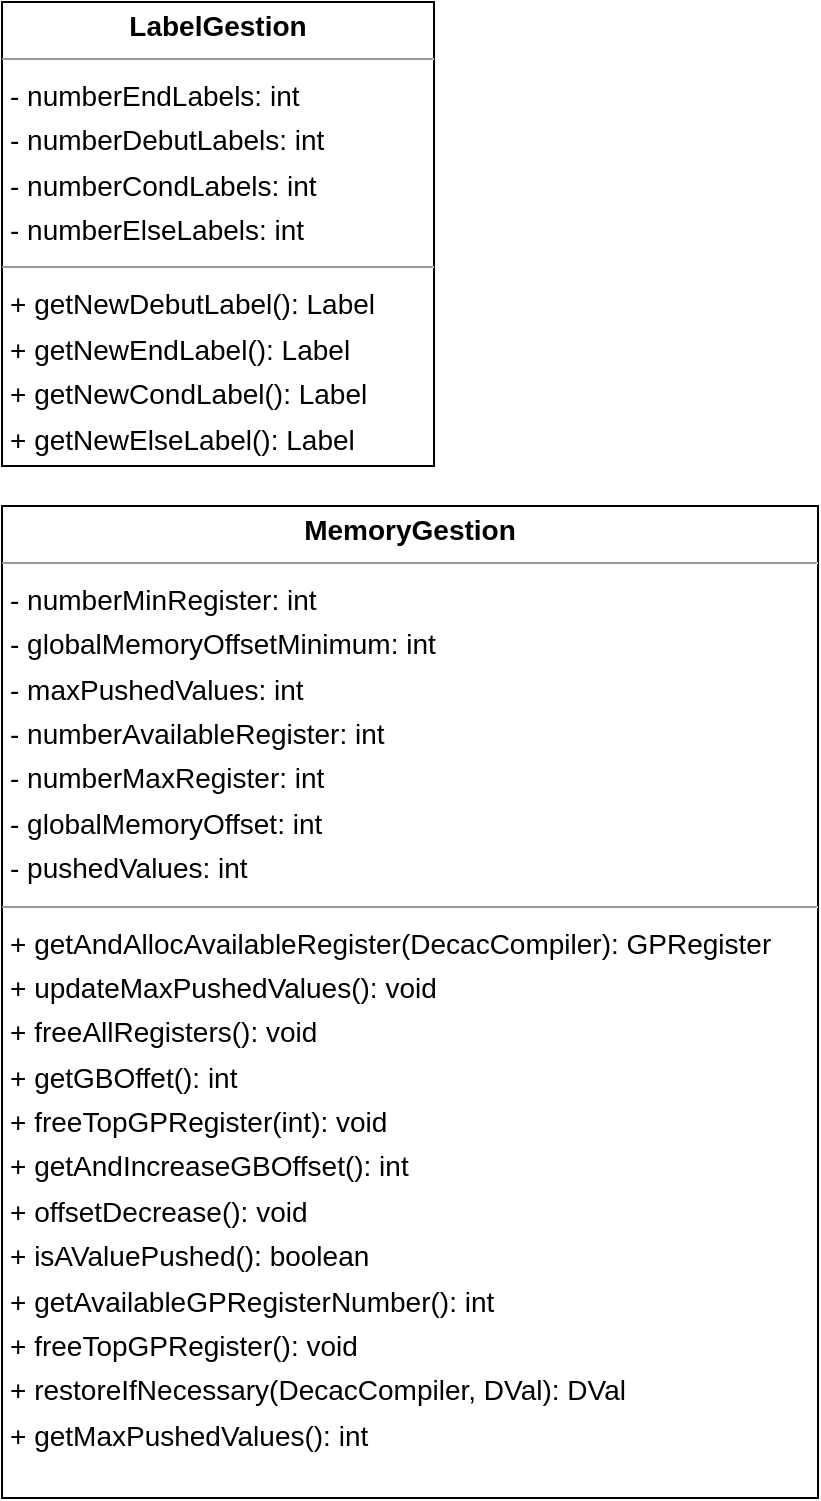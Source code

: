 <mxGraphModel dx="0" dy="0" grid="1" gridSize="10" guides="1" tooltips="1" connect="1" arrows="1" fold="1" page="0" pageScale="1" background="none" math="0" shadow="0">
  <root>
    <mxCell id="0" />
    <mxCell id="1" parent="0" />
    <mxCell id="node1" parent="1" vertex="1" value="&lt;p style=&quot;margin:0px;margin-top:4px;text-align:center;&quot;&gt;&lt;b&gt;LabelGestion&lt;/b&gt;&lt;/p&gt;&lt;hr size=&quot;1&quot;/&gt;&lt;p style=&quot;margin:0 0 0 4px;line-height:1.6;&quot;&gt;- numberEndLabels: int&lt;br/&gt;- numberDebutLabels: int&lt;br/&gt;- numberCondLabels: int&lt;br/&gt;- numberElseLabels: int&lt;/p&gt;&lt;hr size=&quot;1&quot;/&gt;&lt;p style=&quot;margin:0 0 0 4px;line-height:1.6;&quot;&gt;+ getNewDebutLabel(): Label&lt;br/&gt;+ getNewEndLabel(): Label&lt;br/&gt;+ getNewCondLabel(): Label&lt;br/&gt;+ getNewElseLabel(): Label&lt;/p&gt;" style="verticalAlign=top;align=left;overflow=fill;fontSize=14;fontFamily=Helvetica;html=1;rounded=0;shadow=0;comic=0;labelBackgroundColor=none;strokeWidth=1;">
      <mxGeometry x="-86" y="-14" width="216" height="232" as="geometry" />
    </mxCell>
    <mxCell id="node0" parent="1" vertex="1" value="&lt;p style=&quot;margin:0px;margin-top:4px;text-align:center;&quot;&gt;&lt;b&gt;MemoryGestion&lt;/b&gt;&lt;/p&gt;&lt;hr size=&quot;1&quot;/&gt;&lt;p style=&quot;margin:0 0 0 4px;line-height:1.6;&quot;&gt;- numberMinRegister: int&lt;br/&gt;- globalMemoryOffsetMinimum: int&lt;br/&gt;- maxPushedValues: int&lt;br/&gt;- numberAvailableRegister: int&lt;br/&gt;- numberMaxRegister: int&lt;br/&gt;- globalMemoryOffset: int&lt;br/&gt;- pushedValues: int&lt;/p&gt;&lt;hr size=&quot;1&quot;/&gt;&lt;p style=&quot;margin:0 0 0 4px;line-height:1.6;&quot;&gt;+ getAndAllocAvailableRegister(DecacCompiler): GPRegister&lt;br/&gt;+ updateMaxPushedValues(): void&lt;br/&gt;+ freeAllRegisters(): void&lt;br/&gt;+ getGBOffet(): int&lt;br/&gt;+ freeTopGPRegister(int): void&lt;br/&gt;+ getAndIncreaseGBOffset(): int&lt;br/&gt;+ offsetDecrease(): void&lt;br/&gt;+ isAValuePushed(): boolean&lt;br/&gt;+ getAvailableGPRegisterNumber(): int&lt;br/&gt;+ freeTopGPRegister(): void&lt;br/&gt;+ restoreIfNecessary(DecacCompiler, DVal): DVal&lt;br/&gt;+ getMaxPushedValues(): int&lt;/p&gt;" style="verticalAlign=top;align=left;overflow=fill;fontSize=14;fontFamily=Helvetica;html=1;rounded=0;shadow=0;comic=0;labelBackgroundColor=none;strokeWidth=1;">
      <mxGeometry x="-86" y="238" width="408" height="496" as="geometry" />
    </mxCell>
  </root>
</mxGraphModel>
